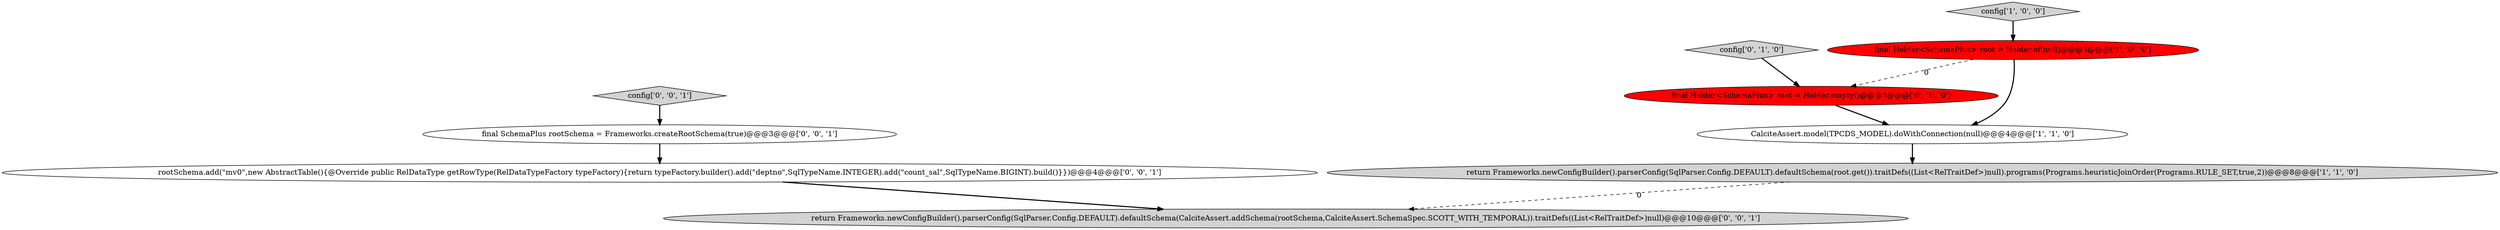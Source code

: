 digraph {
3 [style = filled, label = "return Frameworks.newConfigBuilder().parserConfig(SqlParser.Config.DEFAULT).defaultSchema(root.get()).traitDefs((List<RelTraitDef>)null).programs(Programs.heuristicJoinOrder(Programs.RULE_SET,true,2))@@@8@@@['1', '1', '0']", fillcolor = lightgray, shape = ellipse image = "AAA0AAABBB1BBB"];
4 [style = filled, label = "config['0', '1', '0']", fillcolor = lightgray, shape = diamond image = "AAA0AAABBB2BBB"];
7 [style = filled, label = "config['0', '0', '1']", fillcolor = lightgray, shape = diamond image = "AAA0AAABBB3BBB"];
6 [style = filled, label = "return Frameworks.newConfigBuilder().parserConfig(SqlParser.Config.DEFAULT).defaultSchema(CalciteAssert.addSchema(rootSchema,CalciteAssert.SchemaSpec.SCOTT_WITH_TEMPORAL)).traitDefs((List<RelTraitDef>)null)@@@10@@@['0', '0', '1']", fillcolor = lightgray, shape = ellipse image = "AAA0AAABBB3BBB"];
0 [style = filled, label = "config['1', '0', '0']", fillcolor = lightgray, shape = diamond image = "AAA0AAABBB1BBB"];
9 [style = filled, label = "rootSchema.add(\"mv0\",new AbstractTable(){@Override public RelDataType getRowType(RelDataTypeFactory typeFactory){return typeFactory.builder().add(\"deptno\",SqlTypeName.INTEGER).add(\"count_sal\",SqlTypeName.BIGINT).build()}})@@@4@@@['0', '0', '1']", fillcolor = white, shape = ellipse image = "AAA0AAABBB3BBB"];
8 [style = filled, label = "final SchemaPlus rootSchema = Frameworks.createRootSchema(true)@@@3@@@['0', '0', '1']", fillcolor = white, shape = ellipse image = "AAA0AAABBB3BBB"];
1 [style = filled, label = "CalciteAssert.model(TPCDS_MODEL).doWithConnection(null)@@@4@@@['1', '1', '0']", fillcolor = white, shape = ellipse image = "AAA0AAABBB1BBB"];
2 [style = filled, label = "final Holder<SchemaPlus> root = Holder.of(null)@@@3@@@['1', '0', '0']", fillcolor = red, shape = ellipse image = "AAA1AAABBB1BBB"];
5 [style = filled, label = "final Holder<SchemaPlus> root = Holder.empty()@@@3@@@['0', '1', '0']", fillcolor = red, shape = ellipse image = "AAA1AAABBB2BBB"];
1->3 [style = bold, label=""];
5->1 [style = bold, label=""];
2->5 [style = dashed, label="0"];
3->6 [style = dashed, label="0"];
7->8 [style = bold, label=""];
4->5 [style = bold, label=""];
2->1 [style = bold, label=""];
9->6 [style = bold, label=""];
0->2 [style = bold, label=""];
8->9 [style = bold, label=""];
}
